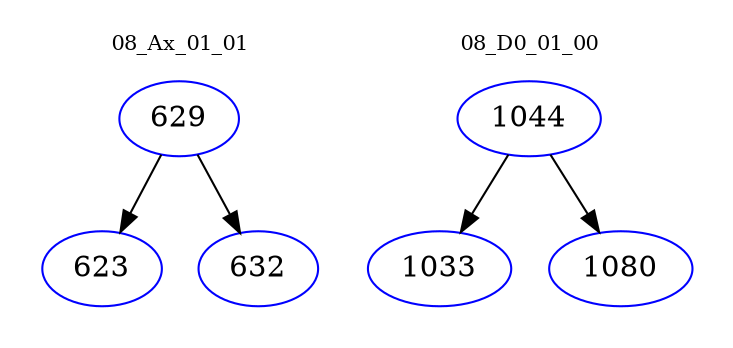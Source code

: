 digraph{
subgraph cluster_0 {
color = white
label = "08_Ax_01_01";
fontsize=10;
T0_629 [label="629", color="blue"]
T0_629 -> T0_623 [color="black"]
T0_623 [label="623", color="blue"]
T0_629 -> T0_632 [color="black"]
T0_632 [label="632", color="blue"]
}
subgraph cluster_1 {
color = white
label = "08_D0_01_00";
fontsize=10;
T1_1044 [label="1044", color="blue"]
T1_1044 -> T1_1033 [color="black"]
T1_1033 [label="1033", color="blue"]
T1_1044 -> T1_1080 [color="black"]
T1_1080 [label="1080", color="blue"]
}
}
